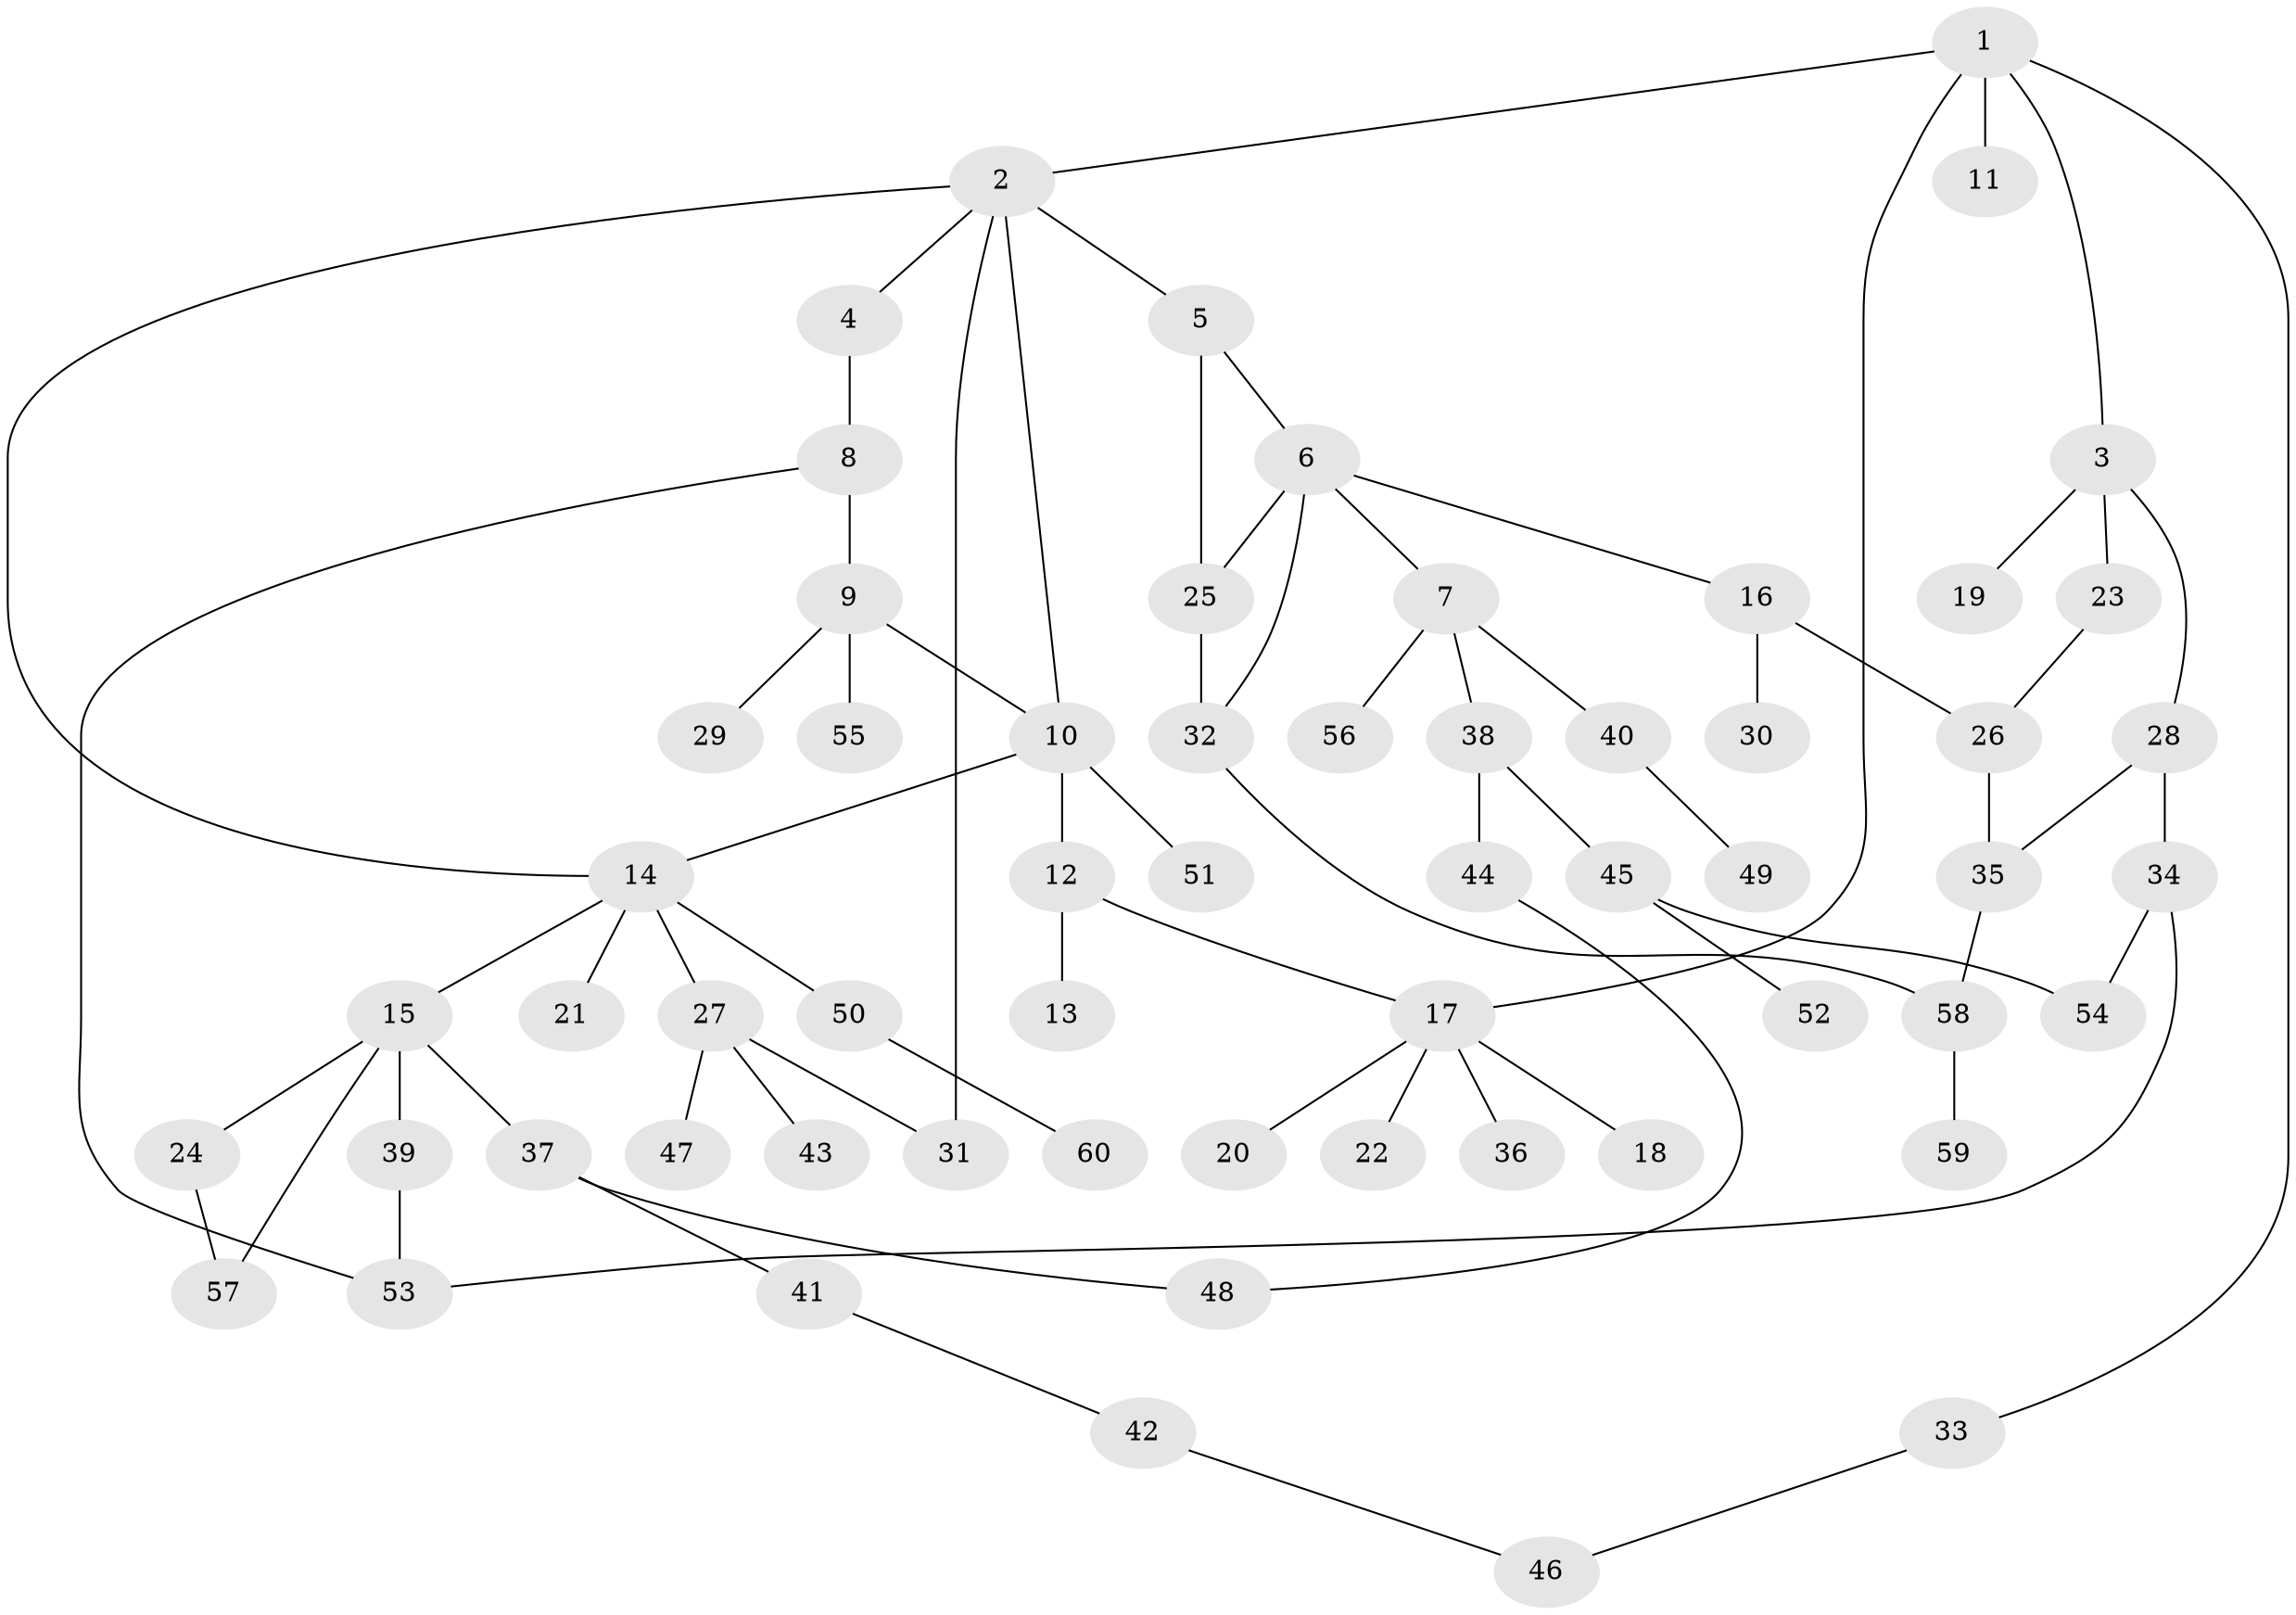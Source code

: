 // Generated by graph-tools (version 1.1) at 2025/10/02/27/25 16:10:53]
// undirected, 60 vertices, 74 edges
graph export_dot {
graph [start="1"]
  node [color=gray90,style=filled];
  1;
  2;
  3;
  4;
  5;
  6;
  7;
  8;
  9;
  10;
  11;
  12;
  13;
  14;
  15;
  16;
  17;
  18;
  19;
  20;
  21;
  22;
  23;
  24;
  25;
  26;
  27;
  28;
  29;
  30;
  31;
  32;
  33;
  34;
  35;
  36;
  37;
  38;
  39;
  40;
  41;
  42;
  43;
  44;
  45;
  46;
  47;
  48;
  49;
  50;
  51;
  52;
  53;
  54;
  55;
  56;
  57;
  58;
  59;
  60;
  1 -- 2;
  1 -- 3;
  1 -- 11;
  1 -- 17;
  1 -- 33;
  2 -- 4;
  2 -- 5;
  2 -- 10;
  2 -- 14;
  2 -- 31;
  3 -- 19;
  3 -- 23;
  3 -- 28;
  4 -- 8;
  5 -- 6;
  5 -- 25;
  6 -- 7;
  6 -- 16;
  6 -- 32;
  6 -- 25;
  7 -- 38;
  7 -- 40;
  7 -- 56;
  8 -- 9;
  8 -- 53;
  9 -- 29;
  9 -- 55;
  9 -- 10;
  10 -- 12;
  10 -- 51;
  10 -- 14;
  12 -- 13;
  12 -- 17;
  14 -- 15;
  14 -- 21;
  14 -- 27;
  14 -- 50;
  15 -- 24;
  15 -- 37;
  15 -- 39;
  15 -- 57;
  16 -- 26;
  16 -- 30;
  17 -- 18;
  17 -- 20;
  17 -- 22;
  17 -- 36;
  23 -- 26;
  24 -- 57;
  25 -- 32;
  26 -- 35;
  27 -- 31;
  27 -- 43;
  27 -- 47;
  28 -- 34;
  28 -- 35;
  32 -- 58;
  33 -- 46;
  34 -- 53;
  34 -- 54;
  35 -- 58;
  37 -- 41;
  37 -- 48;
  38 -- 44;
  38 -- 45;
  39 -- 53;
  40 -- 49;
  41 -- 42;
  42 -- 46;
  44 -- 48;
  45 -- 52;
  45 -- 54;
  50 -- 60;
  58 -- 59;
}
